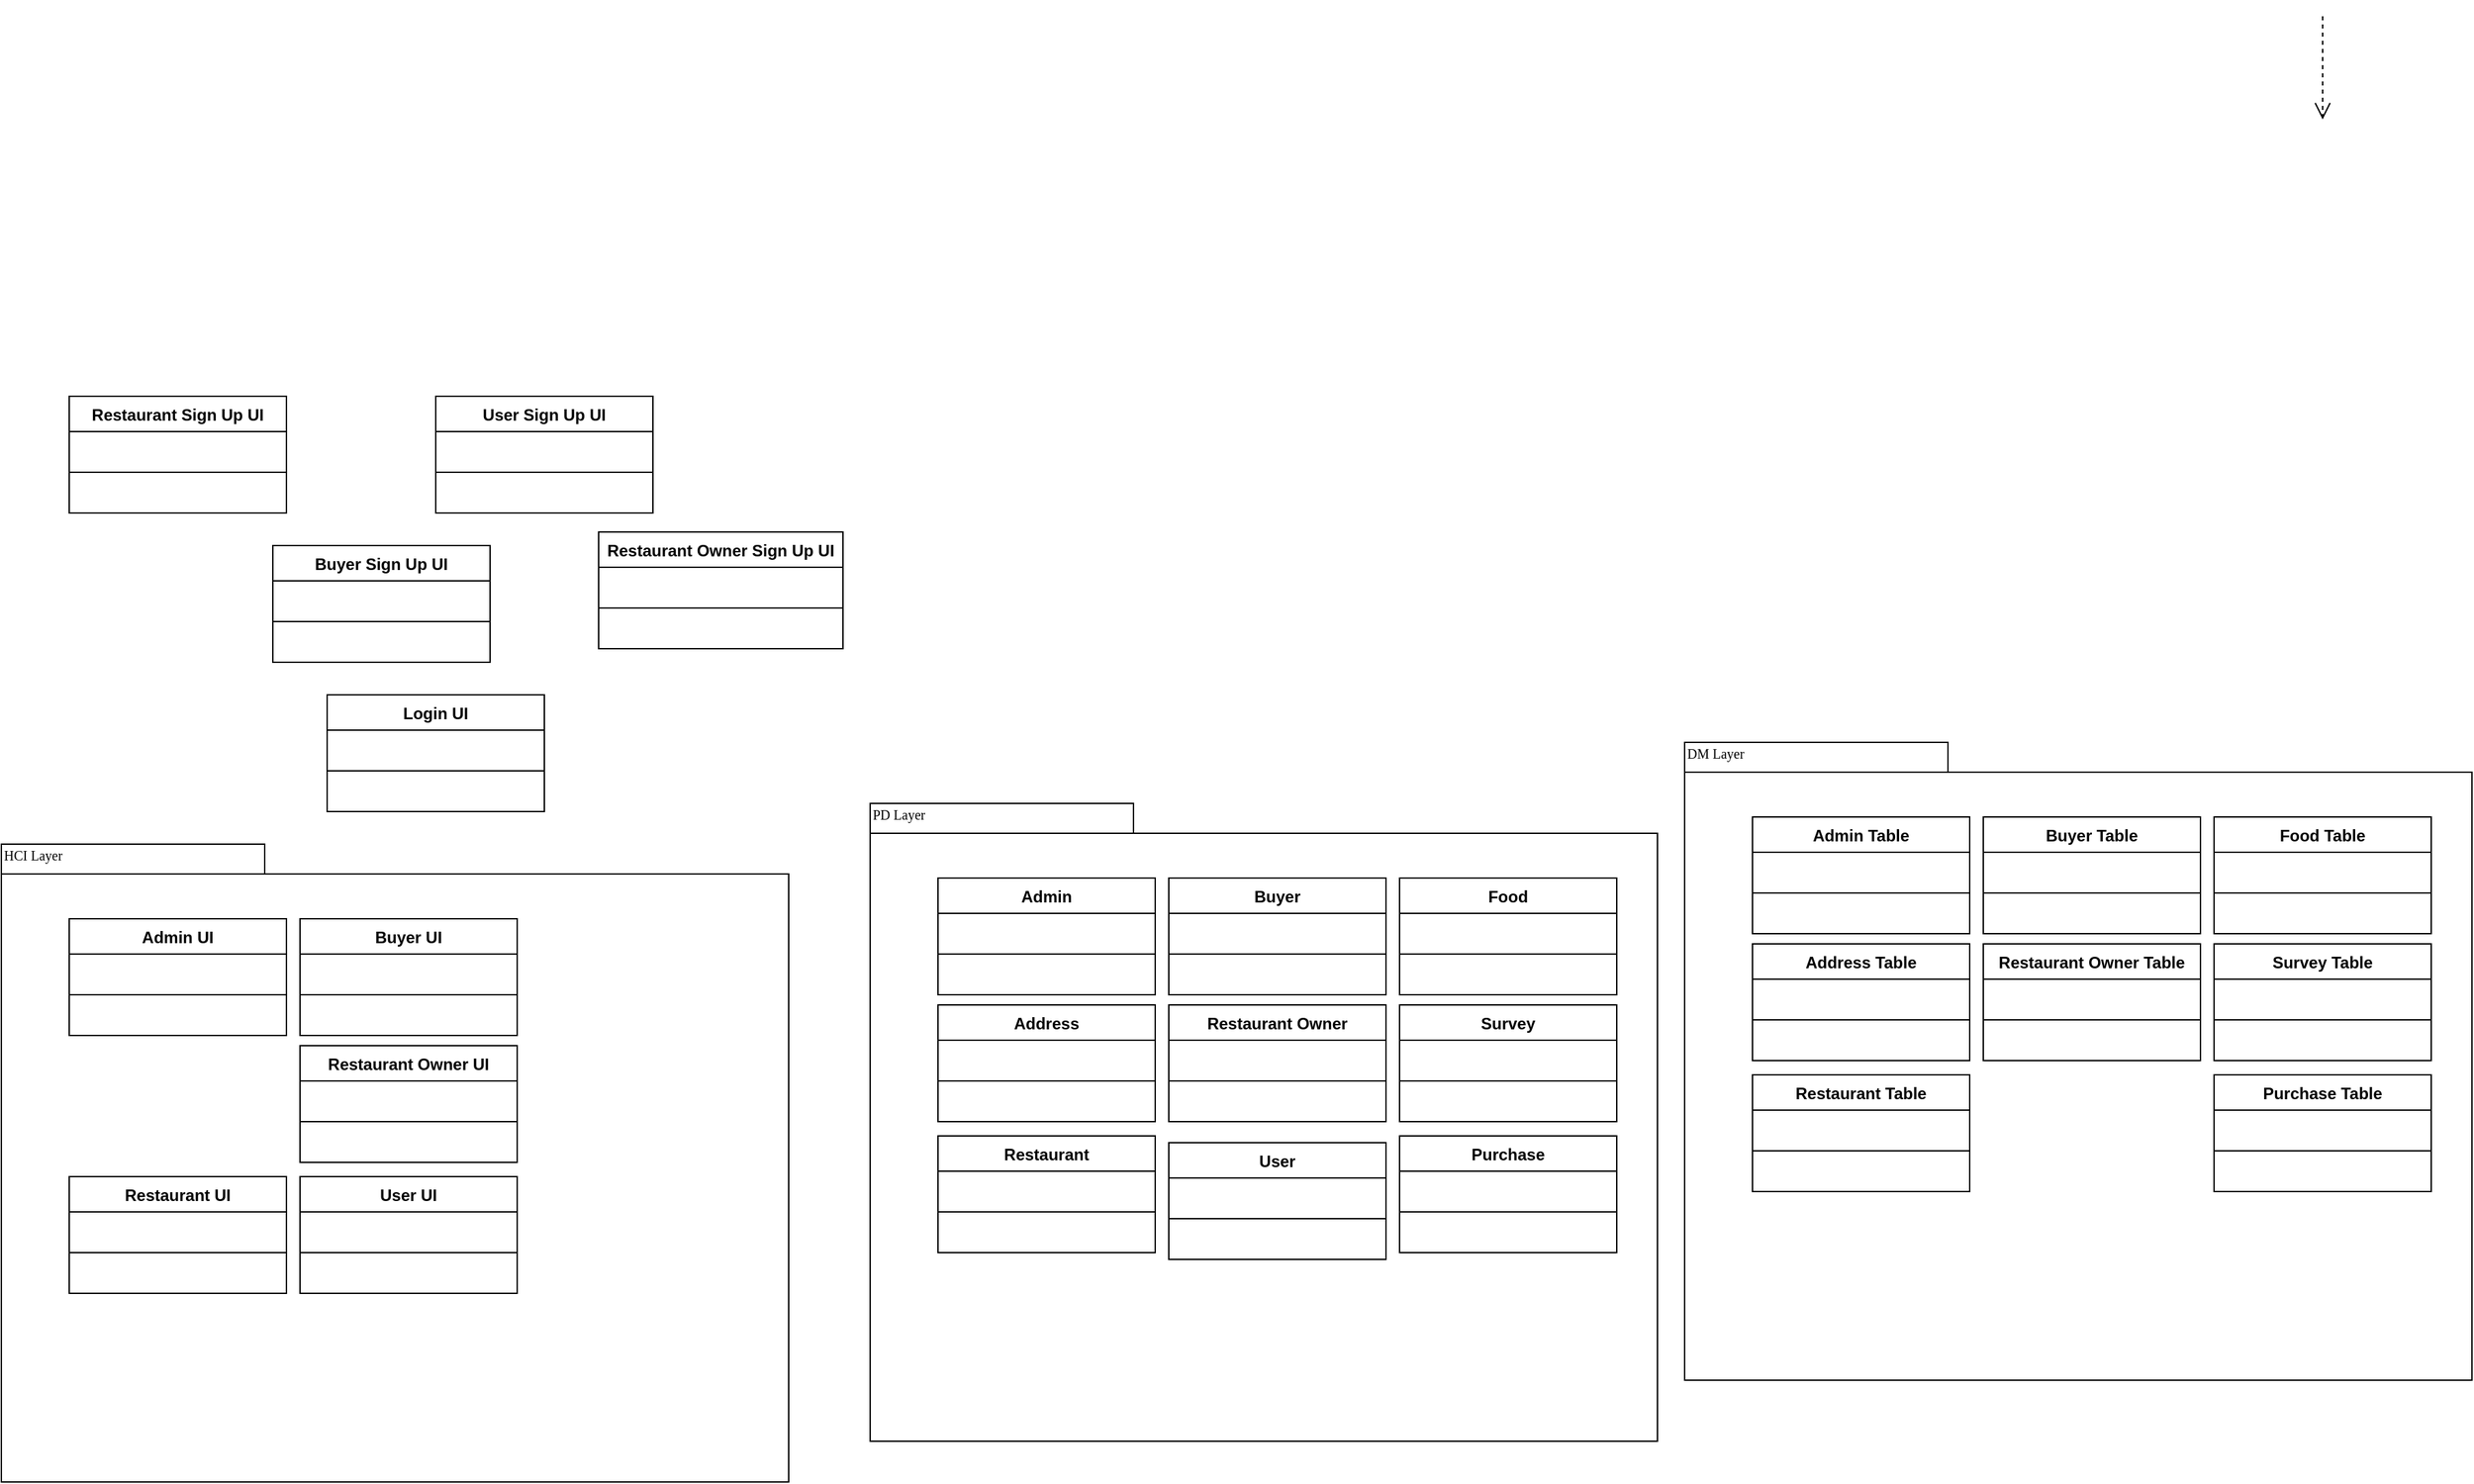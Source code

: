 <mxfile version="14.2.9" type="github">
  <diagram name="Page-1" id="b5b7bab2-c9e2-2cf4-8b2a-24fd1a2a6d21">
    <mxGraphModel dx="1695" dy="479" grid="1" gridSize="10" guides="1" tooltips="1" connect="1" arrows="1" fold="1" page="1" pageScale="1" pageWidth="827" pageHeight="1169" background="#ffffff" math="0" shadow="0">
      <root>
        <mxCell id="0" />
        <mxCell id="1" parent="0" />
        <mxCell id="6e0c8c40b5770093-58" style="rounded=0;html=1;dashed=1;labelBackgroundColor=none;startFill=0;endArrow=open;endFill=0;endSize=10;fontFamily=Verdana;fontSize=10;entryX=0.592;entryY=0.2;entryPerimeter=0;edgeStyle=elbowEdgeStyle;" parent="1" edge="1">
          <mxGeometry relative="1" as="geometry">
            <mxPoint x="940" y="50" as="sourcePoint" />
            <mxPoint x="940.26" y="126" as="targetPoint" />
          </mxGeometry>
        </mxCell>
        <mxCell id="oRrT0nGr3u4EqihQhA1T-4" value="" style="shape=folder;fontStyle=1;spacingTop=10;tabWidth=194;tabHeight=22;tabPosition=left;html=1;rounded=0;shadow=0;comic=0;labelBackgroundColor=none;strokeWidth=1;fillColor=none;fontFamily=Verdana;fontSize=10;align=center;" vertex="1" parent="1">
          <mxGeometry x="470" y="585" width="580" height="470" as="geometry" />
        </mxCell>
        <mxCell id="oRrT0nGr3u4EqihQhA1T-5" value="&lt;div&gt;DM Layer&lt;/div&gt;" style="text;html=1;align=left;verticalAlign=top;spacingTop=-4;fontSize=10;fontFamily=Verdana" vertex="1" parent="1">
          <mxGeometry x="470" y="585" width="130" height="20" as="geometry" />
        </mxCell>
        <mxCell id="oRrT0nGr3u4EqihQhA1T-7" value="Admin Table" style="swimlane;fontStyle=1;align=center;verticalAlign=top;childLayout=stackLayout;horizontal=1;startSize=26;horizontalStack=0;resizeParent=1;resizeParentMax=0;resizeLast=0;collapsible=1;marginBottom=0;" vertex="1" parent="1">
          <mxGeometry x="520" y="640" width="160" height="86" as="geometry" />
        </mxCell>
        <mxCell id="oRrT0nGr3u4EqihQhA1T-8" value=" " style="text;strokeColor=none;fillColor=none;align=left;verticalAlign=top;spacingLeft=4;spacingRight=4;overflow=hidden;rotatable=0;points=[[0,0.5],[1,0.5]];portConstraint=eastwest;" vertex="1" parent="oRrT0nGr3u4EqihQhA1T-7">
          <mxGeometry y="26" width="160" height="26" as="geometry" />
        </mxCell>
        <mxCell id="oRrT0nGr3u4EqihQhA1T-9" value="" style="line;strokeWidth=1;fillColor=none;align=left;verticalAlign=middle;spacingTop=-1;spacingLeft=3;spacingRight=3;rotatable=0;labelPosition=right;points=[];portConstraint=eastwest;" vertex="1" parent="oRrT0nGr3u4EqihQhA1T-7">
          <mxGeometry y="52" width="160" height="8" as="geometry" />
        </mxCell>
        <mxCell id="oRrT0nGr3u4EqihQhA1T-10" value=" " style="text;strokeColor=none;fillColor=none;align=left;verticalAlign=top;spacingLeft=4;spacingRight=4;overflow=hidden;rotatable=0;points=[[0,0.5],[1,0.5]];portConstraint=eastwest;" vertex="1" parent="oRrT0nGr3u4EqihQhA1T-7">
          <mxGeometry y="60" width="160" height="26" as="geometry" />
        </mxCell>
        <mxCell id="oRrT0nGr3u4EqihQhA1T-11" value="Address Table" style="swimlane;fontStyle=1;align=center;verticalAlign=top;childLayout=stackLayout;horizontal=1;startSize=26;horizontalStack=0;resizeParent=1;resizeParentMax=0;resizeLast=0;collapsible=1;marginBottom=0;" vertex="1" parent="1">
          <mxGeometry x="520" y="733.5" width="160" height="86" as="geometry" />
        </mxCell>
        <mxCell id="oRrT0nGr3u4EqihQhA1T-12" value=" " style="text;strokeColor=none;fillColor=none;align=left;verticalAlign=top;spacingLeft=4;spacingRight=4;overflow=hidden;rotatable=0;points=[[0,0.5],[1,0.5]];portConstraint=eastwest;" vertex="1" parent="oRrT0nGr3u4EqihQhA1T-11">
          <mxGeometry y="26" width="160" height="26" as="geometry" />
        </mxCell>
        <mxCell id="oRrT0nGr3u4EqihQhA1T-13" value="" style="line;strokeWidth=1;fillColor=none;align=left;verticalAlign=middle;spacingTop=-1;spacingLeft=3;spacingRight=3;rotatable=0;labelPosition=right;points=[];portConstraint=eastwest;" vertex="1" parent="oRrT0nGr3u4EqihQhA1T-11">
          <mxGeometry y="52" width="160" height="8" as="geometry" />
        </mxCell>
        <mxCell id="oRrT0nGr3u4EqihQhA1T-14" value=" " style="text;strokeColor=none;fillColor=none;align=left;verticalAlign=top;spacingLeft=4;spacingRight=4;overflow=hidden;rotatable=0;points=[[0,0.5],[1,0.5]];portConstraint=eastwest;" vertex="1" parent="oRrT0nGr3u4EqihQhA1T-11">
          <mxGeometry y="60" width="160" height="26" as="geometry" />
        </mxCell>
        <mxCell id="oRrT0nGr3u4EqihQhA1T-15" value="Buyer Table&#xa;" style="swimlane;fontStyle=1;align=center;verticalAlign=top;childLayout=stackLayout;horizontal=1;startSize=26;horizontalStack=0;resizeParent=1;resizeParentMax=0;resizeLast=0;collapsible=1;marginBottom=0;" vertex="1" parent="1">
          <mxGeometry x="690" y="640" width="160" height="86" as="geometry" />
        </mxCell>
        <mxCell id="oRrT0nGr3u4EqihQhA1T-16" value=" " style="text;strokeColor=none;fillColor=none;align=left;verticalAlign=top;spacingLeft=4;spacingRight=4;overflow=hidden;rotatable=0;points=[[0,0.5],[1,0.5]];portConstraint=eastwest;" vertex="1" parent="oRrT0nGr3u4EqihQhA1T-15">
          <mxGeometry y="26" width="160" height="26" as="geometry" />
        </mxCell>
        <mxCell id="oRrT0nGr3u4EqihQhA1T-17" value="" style="line;strokeWidth=1;fillColor=none;align=left;verticalAlign=middle;spacingTop=-1;spacingLeft=3;spacingRight=3;rotatable=0;labelPosition=right;points=[];portConstraint=eastwest;" vertex="1" parent="oRrT0nGr3u4EqihQhA1T-15">
          <mxGeometry y="52" width="160" height="8" as="geometry" />
        </mxCell>
        <mxCell id="oRrT0nGr3u4EqihQhA1T-18" value=" " style="text;strokeColor=none;fillColor=none;align=left;verticalAlign=top;spacingLeft=4;spacingRight=4;overflow=hidden;rotatable=0;points=[[0,0.5],[1,0.5]];portConstraint=eastwest;" vertex="1" parent="oRrT0nGr3u4EqihQhA1T-15">
          <mxGeometry y="60" width="160" height="26" as="geometry" />
        </mxCell>
        <mxCell id="oRrT0nGr3u4EqihQhA1T-19" value="Restaurant Table&#xa;" style="swimlane;fontStyle=1;align=center;verticalAlign=top;childLayout=stackLayout;horizontal=1;startSize=26;horizontalStack=0;resizeParent=1;resizeParentMax=0;resizeLast=0;collapsible=1;marginBottom=0;" vertex="1" parent="1">
          <mxGeometry x="520" y="830" width="160" height="86" as="geometry" />
        </mxCell>
        <mxCell id="oRrT0nGr3u4EqihQhA1T-20" value=" " style="text;strokeColor=none;fillColor=none;align=left;verticalAlign=top;spacingLeft=4;spacingRight=4;overflow=hidden;rotatable=0;points=[[0,0.5],[1,0.5]];portConstraint=eastwest;" vertex="1" parent="oRrT0nGr3u4EqihQhA1T-19">
          <mxGeometry y="26" width="160" height="26" as="geometry" />
        </mxCell>
        <mxCell id="oRrT0nGr3u4EqihQhA1T-21" value="" style="line;strokeWidth=1;fillColor=none;align=left;verticalAlign=middle;spacingTop=-1;spacingLeft=3;spacingRight=3;rotatable=0;labelPosition=right;points=[];portConstraint=eastwest;" vertex="1" parent="oRrT0nGr3u4EqihQhA1T-19">
          <mxGeometry y="52" width="160" height="8" as="geometry" />
        </mxCell>
        <mxCell id="oRrT0nGr3u4EqihQhA1T-22" value=" " style="text;strokeColor=none;fillColor=none;align=left;verticalAlign=top;spacingLeft=4;spacingRight=4;overflow=hidden;rotatable=0;points=[[0,0.5],[1,0.5]];portConstraint=eastwest;" vertex="1" parent="oRrT0nGr3u4EqihQhA1T-19">
          <mxGeometry y="60" width="160" height="26" as="geometry" />
        </mxCell>
        <mxCell id="oRrT0nGr3u4EqihQhA1T-23" value="Restaurant Owner Table&#xa;" style="swimlane;fontStyle=1;align=center;verticalAlign=top;childLayout=stackLayout;horizontal=1;startSize=26;horizontalStack=0;resizeParent=1;resizeParentMax=0;resizeLast=0;collapsible=1;marginBottom=0;" vertex="1" parent="1">
          <mxGeometry x="690" y="733.5" width="160" height="86" as="geometry" />
        </mxCell>
        <mxCell id="oRrT0nGr3u4EqihQhA1T-24" value=" " style="text;strokeColor=none;fillColor=none;align=left;verticalAlign=top;spacingLeft=4;spacingRight=4;overflow=hidden;rotatable=0;points=[[0,0.5],[1,0.5]];portConstraint=eastwest;" vertex="1" parent="oRrT0nGr3u4EqihQhA1T-23">
          <mxGeometry y="26" width="160" height="26" as="geometry" />
        </mxCell>
        <mxCell id="oRrT0nGr3u4EqihQhA1T-25" value="" style="line;strokeWidth=1;fillColor=none;align=left;verticalAlign=middle;spacingTop=-1;spacingLeft=3;spacingRight=3;rotatable=0;labelPosition=right;points=[];portConstraint=eastwest;" vertex="1" parent="oRrT0nGr3u4EqihQhA1T-23">
          <mxGeometry y="52" width="160" height="8" as="geometry" />
        </mxCell>
        <mxCell id="oRrT0nGr3u4EqihQhA1T-26" value=" " style="text;strokeColor=none;fillColor=none;align=left;verticalAlign=top;spacingLeft=4;spacingRight=4;overflow=hidden;rotatable=0;points=[[0,0.5],[1,0.5]];portConstraint=eastwest;" vertex="1" parent="oRrT0nGr3u4EqihQhA1T-23">
          <mxGeometry y="60" width="160" height="26" as="geometry" />
        </mxCell>
        <mxCell id="oRrT0nGr3u4EqihQhA1T-27" value="Purchase Table&#xa;" style="swimlane;fontStyle=1;align=center;verticalAlign=top;childLayout=stackLayout;horizontal=1;startSize=26;horizontalStack=0;resizeParent=1;resizeParentMax=0;resizeLast=0;collapsible=1;marginBottom=0;" vertex="1" parent="1">
          <mxGeometry x="860" y="830" width="160" height="86" as="geometry" />
        </mxCell>
        <mxCell id="oRrT0nGr3u4EqihQhA1T-28" value=" " style="text;strokeColor=none;fillColor=none;align=left;verticalAlign=top;spacingLeft=4;spacingRight=4;overflow=hidden;rotatable=0;points=[[0,0.5],[1,0.5]];portConstraint=eastwest;" vertex="1" parent="oRrT0nGr3u4EqihQhA1T-27">
          <mxGeometry y="26" width="160" height="26" as="geometry" />
        </mxCell>
        <mxCell id="oRrT0nGr3u4EqihQhA1T-29" value="" style="line;strokeWidth=1;fillColor=none;align=left;verticalAlign=middle;spacingTop=-1;spacingLeft=3;spacingRight=3;rotatable=0;labelPosition=right;points=[];portConstraint=eastwest;" vertex="1" parent="oRrT0nGr3u4EqihQhA1T-27">
          <mxGeometry y="52" width="160" height="8" as="geometry" />
        </mxCell>
        <mxCell id="oRrT0nGr3u4EqihQhA1T-30" value=" " style="text;strokeColor=none;fillColor=none;align=left;verticalAlign=top;spacingLeft=4;spacingRight=4;overflow=hidden;rotatable=0;points=[[0,0.5],[1,0.5]];portConstraint=eastwest;" vertex="1" parent="oRrT0nGr3u4EqihQhA1T-27">
          <mxGeometry y="60" width="160" height="26" as="geometry" />
        </mxCell>
        <mxCell id="oRrT0nGr3u4EqihQhA1T-31" value="Food Table&#xa;" style="swimlane;fontStyle=1;align=center;verticalAlign=top;childLayout=stackLayout;horizontal=1;startSize=26;horizontalStack=0;resizeParent=1;resizeParentMax=0;resizeLast=0;collapsible=1;marginBottom=0;" vertex="1" parent="1">
          <mxGeometry x="860" y="640" width="160" height="86" as="geometry" />
        </mxCell>
        <mxCell id="oRrT0nGr3u4EqihQhA1T-32" value=" " style="text;strokeColor=none;fillColor=none;align=left;verticalAlign=top;spacingLeft=4;spacingRight=4;overflow=hidden;rotatable=0;points=[[0,0.5],[1,0.5]];portConstraint=eastwest;" vertex="1" parent="oRrT0nGr3u4EqihQhA1T-31">
          <mxGeometry y="26" width="160" height="26" as="geometry" />
        </mxCell>
        <mxCell id="oRrT0nGr3u4EqihQhA1T-33" value="" style="line;strokeWidth=1;fillColor=none;align=left;verticalAlign=middle;spacingTop=-1;spacingLeft=3;spacingRight=3;rotatable=0;labelPosition=right;points=[];portConstraint=eastwest;" vertex="1" parent="oRrT0nGr3u4EqihQhA1T-31">
          <mxGeometry y="52" width="160" height="8" as="geometry" />
        </mxCell>
        <mxCell id="oRrT0nGr3u4EqihQhA1T-34" value=" " style="text;strokeColor=none;fillColor=none;align=left;verticalAlign=top;spacingLeft=4;spacingRight=4;overflow=hidden;rotatable=0;points=[[0,0.5],[1,0.5]];portConstraint=eastwest;" vertex="1" parent="oRrT0nGr3u4EqihQhA1T-31">
          <mxGeometry y="60" width="160" height="26" as="geometry" />
        </mxCell>
        <mxCell id="oRrT0nGr3u4EqihQhA1T-35" value="Survey Table&#xa;" style="swimlane;fontStyle=1;align=center;verticalAlign=top;childLayout=stackLayout;horizontal=1;startSize=26;horizontalStack=0;resizeParent=1;resizeParentMax=0;resizeLast=0;collapsible=1;marginBottom=0;" vertex="1" parent="1">
          <mxGeometry x="860" y="733.5" width="160" height="86" as="geometry" />
        </mxCell>
        <mxCell id="oRrT0nGr3u4EqihQhA1T-36" value=" " style="text;strokeColor=none;fillColor=none;align=left;verticalAlign=top;spacingLeft=4;spacingRight=4;overflow=hidden;rotatable=0;points=[[0,0.5],[1,0.5]];portConstraint=eastwest;" vertex="1" parent="oRrT0nGr3u4EqihQhA1T-35">
          <mxGeometry y="26" width="160" height="26" as="geometry" />
        </mxCell>
        <mxCell id="oRrT0nGr3u4EqihQhA1T-37" value="" style="line;strokeWidth=1;fillColor=none;align=left;verticalAlign=middle;spacingTop=-1;spacingLeft=3;spacingRight=3;rotatable=0;labelPosition=right;points=[];portConstraint=eastwest;" vertex="1" parent="oRrT0nGr3u4EqihQhA1T-35">
          <mxGeometry y="52" width="160" height="8" as="geometry" />
        </mxCell>
        <mxCell id="oRrT0nGr3u4EqihQhA1T-38" value=" " style="text;strokeColor=none;fillColor=none;align=left;verticalAlign=top;spacingLeft=4;spacingRight=4;overflow=hidden;rotatable=0;points=[[0,0.5],[1,0.5]];portConstraint=eastwest;" vertex="1" parent="oRrT0nGr3u4EqihQhA1T-35">
          <mxGeometry y="60" width="160" height="26" as="geometry" />
        </mxCell>
        <mxCell id="oRrT0nGr3u4EqihQhA1T-41" value="" style="shape=folder;fontStyle=1;spacingTop=10;tabWidth=194;tabHeight=22;tabPosition=left;html=1;rounded=0;shadow=0;comic=0;labelBackgroundColor=none;strokeWidth=1;fillColor=none;fontFamily=Verdana;fontSize=10;align=center;" vertex="1" parent="1">
          <mxGeometry x="-130" y="630" width="580" height="470" as="geometry" />
        </mxCell>
        <mxCell id="oRrT0nGr3u4EqihQhA1T-42" value="PD Layer" style="text;html=1;align=left;verticalAlign=top;spacingTop=-4;fontSize=10;fontFamily=Verdana" vertex="1" parent="1">
          <mxGeometry x="-130" y="630" width="130" height="20" as="geometry" />
        </mxCell>
        <mxCell id="oRrT0nGr3u4EqihQhA1T-43" value="Admin" style="swimlane;fontStyle=1;align=center;verticalAlign=top;childLayout=stackLayout;horizontal=1;startSize=26;horizontalStack=0;resizeParent=1;resizeParentMax=0;resizeLast=0;collapsible=1;marginBottom=0;" vertex="1" parent="1">
          <mxGeometry x="-80" y="685" width="160" height="86" as="geometry" />
        </mxCell>
        <mxCell id="oRrT0nGr3u4EqihQhA1T-44" value=" " style="text;strokeColor=none;fillColor=none;align=left;verticalAlign=top;spacingLeft=4;spacingRight=4;overflow=hidden;rotatable=0;points=[[0,0.5],[1,0.5]];portConstraint=eastwest;" vertex="1" parent="oRrT0nGr3u4EqihQhA1T-43">
          <mxGeometry y="26" width="160" height="26" as="geometry" />
        </mxCell>
        <mxCell id="oRrT0nGr3u4EqihQhA1T-45" value="" style="line;strokeWidth=1;fillColor=none;align=left;verticalAlign=middle;spacingTop=-1;spacingLeft=3;spacingRight=3;rotatable=0;labelPosition=right;points=[];portConstraint=eastwest;" vertex="1" parent="oRrT0nGr3u4EqihQhA1T-43">
          <mxGeometry y="52" width="160" height="8" as="geometry" />
        </mxCell>
        <mxCell id="oRrT0nGr3u4EqihQhA1T-46" value=" " style="text;strokeColor=none;fillColor=none;align=left;verticalAlign=top;spacingLeft=4;spacingRight=4;overflow=hidden;rotatable=0;points=[[0,0.5],[1,0.5]];portConstraint=eastwest;" vertex="1" parent="oRrT0nGr3u4EqihQhA1T-43">
          <mxGeometry y="60" width="160" height="26" as="geometry" />
        </mxCell>
        <mxCell id="oRrT0nGr3u4EqihQhA1T-47" value="Address" style="swimlane;fontStyle=1;align=center;verticalAlign=top;childLayout=stackLayout;horizontal=1;startSize=26;horizontalStack=0;resizeParent=1;resizeParentMax=0;resizeLast=0;collapsible=1;marginBottom=0;" vertex="1" parent="1">
          <mxGeometry x="-80" y="778.5" width="160" height="86" as="geometry" />
        </mxCell>
        <mxCell id="oRrT0nGr3u4EqihQhA1T-48" value=" " style="text;strokeColor=none;fillColor=none;align=left;verticalAlign=top;spacingLeft=4;spacingRight=4;overflow=hidden;rotatable=0;points=[[0,0.5],[1,0.5]];portConstraint=eastwest;" vertex="1" parent="oRrT0nGr3u4EqihQhA1T-47">
          <mxGeometry y="26" width="160" height="26" as="geometry" />
        </mxCell>
        <mxCell id="oRrT0nGr3u4EqihQhA1T-49" value="" style="line;strokeWidth=1;fillColor=none;align=left;verticalAlign=middle;spacingTop=-1;spacingLeft=3;spacingRight=3;rotatable=0;labelPosition=right;points=[];portConstraint=eastwest;" vertex="1" parent="oRrT0nGr3u4EqihQhA1T-47">
          <mxGeometry y="52" width="160" height="8" as="geometry" />
        </mxCell>
        <mxCell id="oRrT0nGr3u4EqihQhA1T-50" value=" " style="text;strokeColor=none;fillColor=none;align=left;verticalAlign=top;spacingLeft=4;spacingRight=4;overflow=hidden;rotatable=0;points=[[0,0.5],[1,0.5]];portConstraint=eastwest;" vertex="1" parent="oRrT0nGr3u4EqihQhA1T-47">
          <mxGeometry y="60" width="160" height="26" as="geometry" />
        </mxCell>
        <mxCell id="oRrT0nGr3u4EqihQhA1T-51" value="Buyer" style="swimlane;fontStyle=1;align=center;verticalAlign=top;childLayout=stackLayout;horizontal=1;startSize=26;horizontalStack=0;resizeParent=1;resizeParentMax=0;resizeLast=0;collapsible=1;marginBottom=0;" vertex="1" parent="1">
          <mxGeometry x="90" y="685" width="160" height="86" as="geometry" />
        </mxCell>
        <mxCell id="oRrT0nGr3u4EqihQhA1T-52" value=" " style="text;strokeColor=none;fillColor=none;align=left;verticalAlign=top;spacingLeft=4;spacingRight=4;overflow=hidden;rotatable=0;points=[[0,0.5],[1,0.5]];portConstraint=eastwest;" vertex="1" parent="oRrT0nGr3u4EqihQhA1T-51">
          <mxGeometry y="26" width="160" height="26" as="geometry" />
        </mxCell>
        <mxCell id="oRrT0nGr3u4EqihQhA1T-53" value="" style="line;strokeWidth=1;fillColor=none;align=left;verticalAlign=middle;spacingTop=-1;spacingLeft=3;spacingRight=3;rotatable=0;labelPosition=right;points=[];portConstraint=eastwest;" vertex="1" parent="oRrT0nGr3u4EqihQhA1T-51">
          <mxGeometry y="52" width="160" height="8" as="geometry" />
        </mxCell>
        <mxCell id="oRrT0nGr3u4EqihQhA1T-54" value=" " style="text;strokeColor=none;fillColor=none;align=left;verticalAlign=top;spacingLeft=4;spacingRight=4;overflow=hidden;rotatable=0;points=[[0,0.5],[1,0.5]];portConstraint=eastwest;" vertex="1" parent="oRrT0nGr3u4EqihQhA1T-51">
          <mxGeometry y="60" width="160" height="26" as="geometry" />
        </mxCell>
        <mxCell id="oRrT0nGr3u4EqihQhA1T-55" value="Restaurant" style="swimlane;fontStyle=1;align=center;verticalAlign=top;childLayout=stackLayout;horizontal=1;startSize=26;horizontalStack=0;resizeParent=1;resizeParentMax=0;resizeLast=0;collapsible=1;marginBottom=0;" vertex="1" parent="1">
          <mxGeometry x="-80" y="875" width="160" height="86" as="geometry" />
        </mxCell>
        <mxCell id="oRrT0nGr3u4EqihQhA1T-56" value=" " style="text;strokeColor=none;fillColor=none;align=left;verticalAlign=top;spacingLeft=4;spacingRight=4;overflow=hidden;rotatable=0;points=[[0,0.5],[1,0.5]];portConstraint=eastwest;" vertex="1" parent="oRrT0nGr3u4EqihQhA1T-55">
          <mxGeometry y="26" width="160" height="26" as="geometry" />
        </mxCell>
        <mxCell id="oRrT0nGr3u4EqihQhA1T-57" value="" style="line;strokeWidth=1;fillColor=none;align=left;verticalAlign=middle;spacingTop=-1;spacingLeft=3;spacingRight=3;rotatable=0;labelPosition=right;points=[];portConstraint=eastwest;" vertex="1" parent="oRrT0nGr3u4EqihQhA1T-55">
          <mxGeometry y="52" width="160" height="8" as="geometry" />
        </mxCell>
        <mxCell id="oRrT0nGr3u4EqihQhA1T-58" value=" " style="text;strokeColor=none;fillColor=none;align=left;verticalAlign=top;spacingLeft=4;spacingRight=4;overflow=hidden;rotatable=0;points=[[0,0.5],[1,0.5]];portConstraint=eastwest;" vertex="1" parent="oRrT0nGr3u4EqihQhA1T-55">
          <mxGeometry y="60" width="160" height="26" as="geometry" />
        </mxCell>
        <mxCell id="oRrT0nGr3u4EqihQhA1T-59" value="Restaurant Owner" style="swimlane;fontStyle=1;align=center;verticalAlign=top;childLayout=stackLayout;horizontal=1;startSize=26;horizontalStack=0;resizeParent=1;resizeParentMax=0;resizeLast=0;collapsible=1;marginBottom=0;" vertex="1" parent="1">
          <mxGeometry x="90" y="778.5" width="160" height="86" as="geometry" />
        </mxCell>
        <mxCell id="oRrT0nGr3u4EqihQhA1T-60" value=" " style="text;strokeColor=none;fillColor=none;align=left;verticalAlign=top;spacingLeft=4;spacingRight=4;overflow=hidden;rotatable=0;points=[[0,0.5],[1,0.5]];portConstraint=eastwest;" vertex="1" parent="oRrT0nGr3u4EqihQhA1T-59">
          <mxGeometry y="26" width="160" height="26" as="geometry" />
        </mxCell>
        <mxCell id="oRrT0nGr3u4EqihQhA1T-61" value="" style="line;strokeWidth=1;fillColor=none;align=left;verticalAlign=middle;spacingTop=-1;spacingLeft=3;spacingRight=3;rotatable=0;labelPosition=right;points=[];portConstraint=eastwest;" vertex="1" parent="oRrT0nGr3u4EqihQhA1T-59">
          <mxGeometry y="52" width="160" height="8" as="geometry" />
        </mxCell>
        <mxCell id="oRrT0nGr3u4EqihQhA1T-62" value=" " style="text;strokeColor=none;fillColor=none;align=left;verticalAlign=top;spacingLeft=4;spacingRight=4;overflow=hidden;rotatable=0;points=[[0,0.5],[1,0.5]];portConstraint=eastwest;" vertex="1" parent="oRrT0nGr3u4EqihQhA1T-59">
          <mxGeometry y="60" width="160" height="26" as="geometry" />
        </mxCell>
        <mxCell id="oRrT0nGr3u4EqihQhA1T-63" value="Purchase" style="swimlane;fontStyle=1;align=center;verticalAlign=top;childLayout=stackLayout;horizontal=1;startSize=26;horizontalStack=0;resizeParent=1;resizeParentMax=0;resizeLast=0;collapsible=1;marginBottom=0;" vertex="1" parent="1">
          <mxGeometry x="260" y="875" width="160" height="86" as="geometry" />
        </mxCell>
        <mxCell id="oRrT0nGr3u4EqihQhA1T-64" value=" " style="text;strokeColor=none;fillColor=none;align=left;verticalAlign=top;spacingLeft=4;spacingRight=4;overflow=hidden;rotatable=0;points=[[0,0.5],[1,0.5]];portConstraint=eastwest;" vertex="1" parent="oRrT0nGr3u4EqihQhA1T-63">
          <mxGeometry y="26" width="160" height="26" as="geometry" />
        </mxCell>
        <mxCell id="oRrT0nGr3u4EqihQhA1T-65" value="" style="line;strokeWidth=1;fillColor=none;align=left;verticalAlign=middle;spacingTop=-1;spacingLeft=3;spacingRight=3;rotatable=0;labelPosition=right;points=[];portConstraint=eastwest;" vertex="1" parent="oRrT0nGr3u4EqihQhA1T-63">
          <mxGeometry y="52" width="160" height="8" as="geometry" />
        </mxCell>
        <mxCell id="oRrT0nGr3u4EqihQhA1T-66" value=" " style="text;strokeColor=none;fillColor=none;align=left;verticalAlign=top;spacingLeft=4;spacingRight=4;overflow=hidden;rotatable=0;points=[[0,0.5],[1,0.5]];portConstraint=eastwest;" vertex="1" parent="oRrT0nGr3u4EqihQhA1T-63">
          <mxGeometry y="60" width="160" height="26" as="geometry" />
        </mxCell>
        <mxCell id="oRrT0nGr3u4EqihQhA1T-67" value="Food" style="swimlane;fontStyle=1;align=center;verticalAlign=top;childLayout=stackLayout;horizontal=1;startSize=26;horizontalStack=0;resizeParent=1;resizeParentMax=0;resizeLast=0;collapsible=1;marginBottom=0;" vertex="1" parent="1">
          <mxGeometry x="260" y="685" width="160" height="86" as="geometry" />
        </mxCell>
        <mxCell id="oRrT0nGr3u4EqihQhA1T-68" value=" " style="text;strokeColor=none;fillColor=none;align=left;verticalAlign=top;spacingLeft=4;spacingRight=4;overflow=hidden;rotatable=0;points=[[0,0.5],[1,0.5]];portConstraint=eastwest;" vertex="1" parent="oRrT0nGr3u4EqihQhA1T-67">
          <mxGeometry y="26" width="160" height="26" as="geometry" />
        </mxCell>
        <mxCell id="oRrT0nGr3u4EqihQhA1T-69" value="" style="line;strokeWidth=1;fillColor=none;align=left;verticalAlign=middle;spacingTop=-1;spacingLeft=3;spacingRight=3;rotatable=0;labelPosition=right;points=[];portConstraint=eastwest;" vertex="1" parent="oRrT0nGr3u4EqihQhA1T-67">
          <mxGeometry y="52" width="160" height="8" as="geometry" />
        </mxCell>
        <mxCell id="oRrT0nGr3u4EqihQhA1T-70" value=" " style="text;strokeColor=none;fillColor=none;align=left;verticalAlign=top;spacingLeft=4;spacingRight=4;overflow=hidden;rotatable=0;points=[[0,0.5],[1,0.5]];portConstraint=eastwest;" vertex="1" parent="oRrT0nGr3u4EqihQhA1T-67">
          <mxGeometry y="60" width="160" height="26" as="geometry" />
        </mxCell>
        <mxCell id="oRrT0nGr3u4EqihQhA1T-71" value="Survey" style="swimlane;fontStyle=1;align=center;verticalAlign=top;childLayout=stackLayout;horizontal=1;startSize=26;horizontalStack=0;resizeParent=1;resizeParentMax=0;resizeLast=0;collapsible=1;marginBottom=0;" vertex="1" parent="1">
          <mxGeometry x="260" y="778.5" width="160" height="86" as="geometry" />
        </mxCell>
        <mxCell id="oRrT0nGr3u4EqihQhA1T-72" value=" " style="text;strokeColor=none;fillColor=none;align=left;verticalAlign=top;spacingLeft=4;spacingRight=4;overflow=hidden;rotatable=0;points=[[0,0.5],[1,0.5]];portConstraint=eastwest;" vertex="1" parent="oRrT0nGr3u4EqihQhA1T-71">
          <mxGeometry y="26" width="160" height="26" as="geometry" />
        </mxCell>
        <mxCell id="oRrT0nGr3u4EqihQhA1T-73" value="" style="line;strokeWidth=1;fillColor=none;align=left;verticalAlign=middle;spacingTop=-1;spacingLeft=3;spacingRight=3;rotatable=0;labelPosition=right;points=[];portConstraint=eastwest;" vertex="1" parent="oRrT0nGr3u4EqihQhA1T-71">
          <mxGeometry y="52" width="160" height="8" as="geometry" />
        </mxCell>
        <mxCell id="oRrT0nGr3u4EqihQhA1T-74" value=" " style="text;strokeColor=none;fillColor=none;align=left;verticalAlign=top;spacingLeft=4;spacingRight=4;overflow=hidden;rotatable=0;points=[[0,0.5],[1,0.5]];portConstraint=eastwest;" vertex="1" parent="oRrT0nGr3u4EqihQhA1T-71">
          <mxGeometry y="60" width="160" height="26" as="geometry" />
        </mxCell>
        <mxCell id="oRrT0nGr3u4EqihQhA1T-75" value="" style="shape=folder;fontStyle=1;spacingTop=10;tabWidth=194;tabHeight=22;tabPosition=left;html=1;rounded=0;shadow=0;comic=0;labelBackgroundColor=none;strokeWidth=1;fillColor=none;fontFamily=Verdana;fontSize=10;align=center;" vertex="1" parent="1">
          <mxGeometry x="-770" y="660" width="580" height="470" as="geometry" />
        </mxCell>
        <mxCell id="oRrT0nGr3u4EqihQhA1T-76" value="HCI Layer" style="text;html=1;align=left;verticalAlign=top;spacingTop=-4;fontSize=10;fontFamily=Verdana" vertex="1" parent="1">
          <mxGeometry x="-770" y="660" width="130" height="20" as="geometry" />
        </mxCell>
        <mxCell id="oRrT0nGr3u4EqihQhA1T-77" value="Admin UI" style="swimlane;fontStyle=1;align=center;verticalAlign=top;childLayout=stackLayout;horizontal=1;startSize=26;horizontalStack=0;resizeParent=1;resizeParentMax=0;resizeLast=0;collapsible=1;marginBottom=0;" vertex="1" parent="1">
          <mxGeometry x="-720" y="715" width="160" height="86" as="geometry" />
        </mxCell>
        <mxCell id="oRrT0nGr3u4EqihQhA1T-78" value=" " style="text;strokeColor=none;fillColor=none;align=left;verticalAlign=top;spacingLeft=4;spacingRight=4;overflow=hidden;rotatable=0;points=[[0,0.5],[1,0.5]];portConstraint=eastwest;" vertex="1" parent="oRrT0nGr3u4EqihQhA1T-77">
          <mxGeometry y="26" width="160" height="26" as="geometry" />
        </mxCell>
        <mxCell id="oRrT0nGr3u4EqihQhA1T-79" value="" style="line;strokeWidth=1;fillColor=none;align=left;verticalAlign=middle;spacingTop=-1;spacingLeft=3;spacingRight=3;rotatable=0;labelPosition=right;points=[];portConstraint=eastwest;" vertex="1" parent="oRrT0nGr3u4EqihQhA1T-77">
          <mxGeometry y="52" width="160" height="8" as="geometry" />
        </mxCell>
        <mxCell id="oRrT0nGr3u4EqihQhA1T-80" value=" " style="text;strokeColor=none;fillColor=none;align=left;verticalAlign=top;spacingLeft=4;spacingRight=4;overflow=hidden;rotatable=0;points=[[0,0.5],[1,0.5]];portConstraint=eastwest;" vertex="1" parent="oRrT0nGr3u4EqihQhA1T-77">
          <mxGeometry y="60" width="160" height="26" as="geometry" />
        </mxCell>
        <mxCell id="oRrT0nGr3u4EqihQhA1T-85" value="Buyer UI" style="swimlane;fontStyle=1;align=center;verticalAlign=top;childLayout=stackLayout;horizontal=1;startSize=26;horizontalStack=0;resizeParent=1;resizeParentMax=0;resizeLast=0;collapsible=1;marginBottom=0;" vertex="1" parent="1">
          <mxGeometry x="-550" y="715" width="160" height="86" as="geometry" />
        </mxCell>
        <mxCell id="oRrT0nGr3u4EqihQhA1T-86" value=" " style="text;strokeColor=none;fillColor=none;align=left;verticalAlign=top;spacingLeft=4;spacingRight=4;overflow=hidden;rotatable=0;points=[[0,0.5],[1,0.5]];portConstraint=eastwest;" vertex="1" parent="oRrT0nGr3u4EqihQhA1T-85">
          <mxGeometry y="26" width="160" height="26" as="geometry" />
        </mxCell>
        <mxCell id="oRrT0nGr3u4EqihQhA1T-87" value="" style="line;strokeWidth=1;fillColor=none;align=left;verticalAlign=middle;spacingTop=-1;spacingLeft=3;spacingRight=3;rotatable=0;labelPosition=right;points=[];portConstraint=eastwest;" vertex="1" parent="oRrT0nGr3u4EqihQhA1T-85">
          <mxGeometry y="52" width="160" height="8" as="geometry" />
        </mxCell>
        <mxCell id="oRrT0nGr3u4EqihQhA1T-88" value=" " style="text;strokeColor=none;fillColor=none;align=left;verticalAlign=top;spacingLeft=4;spacingRight=4;overflow=hidden;rotatable=0;points=[[0,0.5],[1,0.5]];portConstraint=eastwest;" vertex="1" parent="oRrT0nGr3u4EqihQhA1T-85">
          <mxGeometry y="60" width="160" height="26" as="geometry" />
        </mxCell>
        <mxCell id="oRrT0nGr3u4EqihQhA1T-89" value="Restaurant UI" style="swimlane;fontStyle=1;align=center;verticalAlign=top;childLayout=stackLayout;horizontal=1;startSize=26;horizontalStack=0;resizeParent=1;resizeParentMax=0;resizeLast=0;collapsible=1;marginBottom=0;" vertex="1" parent="1">
          <mxGeometry x="-720" y="905" width="160" height="86" as="geometry" />
        </mxCell>
        <mxCell id="oRrT0nGr3u4EqihQhA1T-90" value=" " style="text;strokeColor=none;fillColor=none;align=left;verticalAlign=top;spacingLeft=4;spacingRight=4;overflow=hidden;rotatable=0;points=[[0,0.5],[1,0.5]];portConstraint=eastwest;" vertex="1" parent="oRrT0nGr3u4EqihQhA1T-89">
          <mxGeometry y="26" width="160" height="26" as="geometry" />
        </mxCell>
        <mxCell id="oRrT0nGr3u4EqihQhA1T-91" value="" style="line;strokeWidth=1;fillColor=none;align=left;verticalAlign=middle;spacingTop=-1;spacingLeft=3;spacingRight=3;rotatable=0;labelPosition=right;points=[];portConstraint=eastwest;" vertex="1" parent="oRrT0nGr3u4EqihQhA1T-89">
          <mxGeometry y="52" width="160" height="8" as="geometry" />
        </mxCell>
        <mxCell id="oRrT0nGr3u4EqihQhA1T-92" value=" " style="text;strokeColor=none;fillColor=none;align=left;verticalAlign=top;spacingLeft=4;spacingRight=4;overflow=hidden;rotatable=0;points=[[0,0.5],[1,0.5]];portConstraint=eastwest;" vertex="1" parent="oRrT0nGr3u4EqihQhA1T-89">
          <mxGeometry y="60" width="160" height="26" as="geometry" />
        </mxCell>
        <mxCell id="oRrT0nGr3u4EqihQhA1T-93" value="Restaurant Owner UI&#xa;" style="swimlane;fontStyle=1;align=center;verticalAlign=top;childLayout=stackLayout;horizontal=1;startSize=26;horizontalStack=0;resizeParent=1;resizeParentMax=0;resizeLast=0;collapsible=1;marginBottom=0;" vertex="1" parent="1">
          <mxGeometry x="-550" y="808.5" width="160" height="86" as="geometry" />
        </mxCell>
        <mxCell id="oRrT0nGr3u4EqihQhA1T-94" value=" " style="text;strokeColor=none;fillColor=none;align=left;verticalAlign=top;spacingLeft=4;spacingRight=4;overflow=hidden;rotatable=0;points=[[0,0.5],[1,0.5]];portConstraint=eastwest;" vertex="1" parent="oRrT0nGr3u4EqihQhA1T-93">
          <mxGeometry y="26" width="160" height="26" as="geometry" />
        </mxCell>
        <mxCell id="oRrT0nGr3u4EqihQhA1T-95" value="" style="line;strokeWidth=1;fillColor=none;align=left;verticalAlign=middle;spacingTop=-1;spacingLeft=3;spacingRight=3;rotatable=0;labelPosition=right;points=[];portConstraint=eastwest;" vertex="1" parent="oRrT0nGr3u4EqihQhA1T-93">
          <mxGeometry y="52" width="160" height="8" as="geometry" />
        </mxCell>
        <mxCell id="oRrT0nGr3u4EqihQhA1T-96" value=" " style="text;strokeColor=none;fillColor=none;align=left;verticalAlign=top;spacingLeft=4;spacingRight=4;overflow=hidden;rotatable=0;points=[[0,0.5],[1,0.5]];portConstraint=eastwest;" vertex="1" parent="oRrT0nGr3u4EqihQhA1T-93">
          <mxGeometry y="60" width="160" height="26" as="geometry" />
        </mxCell>
        <mxCell id="oRrT0nGr3u4EqihQhA1T-109" value="User" style="swimlane;fontStyle=1;align=center;verticalAlign=top;childLayout=stackLayout;horizontal=1;startSize=26;horizontalStack=0;resizeParent=1;resizeParentMax=0;resizeLast=0;collapsible=1;marginBottom=0;" vertex="1" parent="1">
          <mxGeometry x="90" y="880" width="160" height="86" as="geometry" />
        </mxCell>
        <mxCell id="oRrT0nGr3u4EqihQhA1T-110" value=" " style="text;strokeColor=none;fillColor=none;align=left;verticalAlign=top;spacingLeft=4;spacingRight=4;overflow=hidden;rotatable=0;points=[[0,0.5],[1,0.5]];portConstraint=eastwest;" vertex="1" parent="oRrT0nGr3u4EqihQhA1T-109">
          <mxGeometry y="26" width="160" height="26" as="geometry" />
        </mxCell>
        <mxCell id="oRrT0nGr3u4EqihQhA1T-111" value="" style="line;strokeWidth=1;fillColor=none;align=left;verticalAlign=middle;spacingTop=-1;spacingLeft=3;spacingRight=3;rotatable=0;labelPosition=right;points=[];portConstraint=eastwest;" vertex="1" parent="oRrT0nGr3u4EqihQhA1T-109">
          <mxGeometry y="52" width="160" height="8" as="geometry" />
        </mxCell>
        <mxCell id="oRrT0nGr3u4EqihQhA1T-112" value=" " style="text;strokeColor=none;fillColor=none;align=left;verticalAlign=top;spacingLeft=4;spacingRight=4;overflow=hidden;rotatable=0;points=[[0,0.5],[1,0.5]];portConstraint=eastwest;" vertex="1" parent="oRrT0nGr3u4EqihQhA1T-109">
          <mxGeometry y="60" width="160" height="26" as="geometry" />
        </mxCell>
        <mxCell id="oRrT0nGr3u4EqihQhA1T-113" value="User UI" style="swimlane;fontStyle=1;align=center;verticalAlign=top;childLayout=stackLayout;horizontal=1;startSize=26;horizontalStack=0;resizeParent=1;resizeParentMax=0;resizeLast=0;collapsible=1;marginBottom=0;" vertex="1" parent="1">
          <mxGeometry x="-550" y="905" width="160" height="86" as="geometry" />
        </mxCell>
        <mxCell id="oRrT0nGr3u4EqihQhA1T-114" value=" " style="text;strokeColor=none;fillColor=none;align=left;verticalAlign=top;spacingLeft=4;spacingRight=4;overflow=hidden;rotatable=0;points=[[0,0.5],[1,0.5]];portConstraint=eastwest;" vertex="1" parent="oRrT0nGr3u4EqihQhA1T-113">
          <mxGeometry y="26" width="160" height="26" as="geometry" />
        </mxCell>
        <mxCell id="oRrT0nGr3u4EqihQhA1T-115" value="" style="line;strokeWidth=1;fillColor=none;align=left;verticalAlign=middle;spacingTop=-1;spacingLeft=3;spacingRight=3;rotatable=0;labelPosition=right;points=[];portConstraint=eastwest;" vertex="1" parent="oRrT0nGr3u4EqihQhA1T-113">
          <mxGeometry y="52" width="160" height="8" as="geometry" />
        </mxCell>
        <mxCell id="oRrT0nGr3u4EqihQhA1T-116" value=" " style="text;strokeColor=none;fillColor=none;align=left;verticalAlign=top;spacingLeft=4;spacingRight=4;overflow=hidden;rotatable=0;points=[[0,0.5],[1,0.5]];portConstraint=eastwest;" vertex="1" parent="oRrT0nGr3u4EqihQhA1T-113">
          <mxGeometry y="60" width="160" height="26" as="geometry" />
        </mxCell>
        <mxCell id="oRrT0nGr3u4EqihQhA1T-117" value="Login UI" style="swimlane;fontStyle=1;align=center;verticalAlign=top;childLayout=stackLayout;horizontal=1;startSize=26;horizontalStack=0;resizeParent=1;resizeParentMax=0;resizeLast=0;collapsible=1;marginBottom=0;" vertex="1" parent="1">
          <mxGeometry x="-530" y="550" width="160" height="86" as="geometry" />
        </mxCell>
        <mxCell id="oRrT0nGr3u4EqihQhA1T-118" value=" " style="text;strokeColor=none;fillColor=none;align=left;verticalAlign=top;spacingLeft=4;spacingRight=4;overflow=hidden;rotatable=0;points=[[0,0.5],[1,0.5]];portConstraint=eastwest;" vertex="1" parent="oRrT0nGr3u4EqihQhA1T-117">
          <mxGeometry y="26" width="160" height="26" as="geometry" />
        </mxCell>
        <mxCell id="oRrT0nGr3u4EqihQhA1T-119" value="" style="line;strokeWidth=1;fillColor=none;align=left;verticalAlign=middle;spacingTop=-1;spacingLeft=3;spacingRight=3;rotatable=0;labelPosition=right;points=[];portConstraint=eastwest;" vertex="1" parent="oRrT0nGr3u4EqihQhA1T-117">
          <mxGeometry y="52" width="160" height="8" as="geometry" />
        </mxCell>
        <mxCell id="oRrT0nGr3u4EqihQhA1T-120" value=" " style="text;strokeColor=none;fillColor=none;align=left;verticalAlign=top;spacingLeft=4;spacingRight=4;overflow=hidden;rotatable=0;points=[[0,0.5],[1,0.5]];portConstraint=eastwest;" vertex="1" parent="oRrT0nGr3u4EqihQhA1T-117">
          <mxGeometry y="60" width="160" height="26" as="geometry" />
        </mxCell>
        <mxCell id="oRrT0nGr3u4EqihQhA1T-121" value="Restaurant Owner Sign Up UI" style="swimlane;fontStyle=1;align=center;verticalAlign=top;childLayout=stackLayout;horizontal=1;startSize=26;horizontalStack=0;resizeParent=1;resizeParentMax=0;resizeLast=0;collapsible=1;marginBottom=0;" vertex="1" parent="1">
          <mxGeometry x="-330" y="430" width="180" height="86" as="geometry" />
        </mxCell>
        <mxCell id="oRrT0nGr3u4EqihQhA1T-122" value=" " style="text;strokeColor=none;fillColor=none;align=left;verticalAlign=top;spacingLeft=4;spacingRight=4;overflow=hidden;rotatable=0;points=[[0,0.5],[1,0.5]];portConstraint=eastwest;" vertex="1" parent="oRrT0nGr3u4EqihQhA1T-121">
          <mxGeometry y="26" width="180" height="26" as="geometry" />
        </mxCell>
        <mxCell id="oRrT0nGr3u4EqihQhA1T-123" value="" style="line;strokeWidth=1;fillColor=none;align=left;verticalAlign=middle;spacingTop=-1;spacingLeft=3;spacingRight=3;rotatable=0;labelPosition=right;points=[];portConstraint=eastwest;" vertex="1" parent="oRrT0nGr3u4EqihQhA1T-121">
          <mxGeometry y="52" width="180" height="8" as="geometry" />
        </mxCell>
        <mxCell id="oRrT0nGr3u4EqihQhA1T-124" value=" " style="text;strokeColor=none;fillColor=none;align=left;verticalAlign=top;spacingLeft=4;spacingRight=4;overflow=hidden;rotatable=0;points=[[0,0.5],[1,0.5]];portConstraint=eastwest;" vertex="1" parent="oRrT0nGr3u4EqihQhA1T-121">
          <mxGeometry y="60" width="180" height="26" as="geometry" />
        </mxCell>
        <mxCell id="oRrT0nGr3u4EqihQhA1T-125" value="Buyer Sign Up UI" style="swimlane;fontStyle=1;align=center;verticalAlign=top;childLayout=stackLayout;horizontal=1;startSize=26;horizontalStack=0;resizeParent=1;resizeParentMax=0;resizeLast=0;collapsible=1;marginBottom=0;" vertex="1" parent="1">
          <mxGeometry x="-570" y="440" width="160" height="86" as="geometry" />
        </mxCell>
        <mxCell id="oRrT0nGr3u4EqihQhA1T-126" value=" " style="text;strokeColor=none;fillColor=none;align=left;verticalAlign=top;spacingLeft=4;spacingRight=4;overflow=hidden;rotatable=0;points=[[0,0.5],[1,0.5]];portConstraint=eastwest;" vertex="1" parent="oRrT0nGr3u4EqihQhA1T-125">
          <mxGeometry y="26" width="160" height="26" as="geometry" />
        </mxCell>
        <mxCell id="oRrT0nGr3u4EqihQhA1T-127" value="" style="line;strokeWidth=1;fillColor=none;align=left;verticalAlign=middle;spacingTop=-1;spacingLeft=3;spacingRight=3;rotatable=0;labelPosition=right;points=[];portConstraint=eastwest;" vertex="1" parent="oRrT0nGr3u4EqihQhA1T-125">
          <mxGeometry y="52" width="160" height="8" as="geometry" />
        </mxCell>
        <mxCell id="oRrT0nGr3u4EqihQhA1T-128" value=" " style="text;strokeColor=none;fillColor=none;align=left;verticalAlign=top;spacingLeft=4;spacingRight=4;overflow=hidden;rotatable=0;points=[[0,0.5],[1,0.5]];portConstraint=eastwest;" vertex="1" parent="oRrT0nGr3u4EqihQhA1T-125">
          <mxGeometry y="60" width="160" height="26" as="geometry" />
        </mxCell>
        <mxCell id="oRrT0nGr3u4EqihQhA1T-129" value="Restaurant Sign Up UI" style="swimlane;fontStyle=1;align=center;verticalAlign=top;childLayout=stackLayout;horizontal=1;startSize=26;horizontalStack=0;resizeParent=1;resizeParentMax=0;resizeLast=0;collapsible=1;marginBottom=0;" vertex="1" parent="1">
          <mxGeometry x="-720" y="330" width="160" height="86" as="geometry" />
        </mxCell>
        <mxCell id="oRrT0nGr3u4EqihQhA1T-130" value=" " style="text;strokeColor=none;fillColor=none;align=left;verticalAlign=top;spacingLeft=4;spacingRight=4;overflow=hidden;rotatable=0;points=[[0,0.5],[1,0.5]];portConstraint=eastwest;" vertex="1" parent="oRrT0nGr3u4EqihQhA1T-129">
          <mxGeometry y="26" width="160" height="26" as="geometry" />
        </mxCell>
        <mxCell id="oRrT0nGr3u4EqihQhA1T-131" value="" style="line;strokeWidth=1;fillColor=none;align=left;verticalAlign=middle;spacingTop=-1;spacingLeft=3;spacingRight=3;rotatable=0;labelPosition=right;points=[];portConstraint=eastwest;" vertex="1" parent="oRrT0nGr3u4EqihQhA1T-129">
          <mxGeometry y="52" width="160" height="8" as="geometry" />
        </mxCell>
        <mxCell id="oRrT0nGr3u4EqihQhA1T-132" value=" " style="text;strokeColor=none;fillColor=none;align=left;verticalAlign=top;spacingLeft=4;spacingRight=4;overflow=hidden;rotatable=0;points=[[0,0.5],[1,0.5]];portConstraint=eastwest;" vertex="1" parent="oRrT0nGr3u4EqihQhA1T-129">
          <mxGeometry y="60" width="160" height="26" as="geometry" />
        </mxCell>
        <mxCell id="oRrT0nGr3u4EqihQhA1T-133" value="User Sign Up UI" style="swimlane;fontStyle=1;align=center;verticalAlign=top;childLayout=stackLayout;horizontal=1;startSize=26;horizontalStack=0;resizeParent=1;resizeParentMax=0;resizeLast=0;collapsible=1;marginBottom=0;" vertex="1" parent="1">
          <mxGeometry x="-450" y="330" width="160" height="86" as="geometry" />
        </mxCell>
        <mxCell id="oRrT0nGr3u4EqihQhA1T-134" value=" " style="text;strokeColor=none;fillColor=none;align=left;verticalAlign=top;spacingLeft=4;spacingRight=4;overflow=hidden;rotatable=0;points=[[0,0.5],[1,0.5]];portConstraint=eastwest;" vertex="1" parent="oRrT0nGr3u4EqihQhA1T-133">
          <mxGeometry y="26" width="160" height="26" as="geometry" />
        </mxCell>
        <mxCell id="oRrT0nGr3u4EqihQhA1T-135" value="" style="line;strokeWidth=1;fillColor=none;align=left;verticalAlign=middle;spacingTop=-1;spacingLeft=3;spacingRight=3;rotatable=0;labelPosition=right;points=[];portConstraint=eastwest;" vertex="1" parent="oRrT0nGr3u4EqihQhA1T-133">
          <mxGeometry y="52" width="160" height="8" as="geometry" />
        </mxCell>
        <mxCell id="oRrT0nGr3u4EqihQhA1T-136" value=" " style="text;strokeColor=none;fillColor=none;align=left;verticalAlign=top;spacingLeft=4;spacingRight=4;overflow=hidden;rotatable=0;points=[[0,0.5],[1,0.5]];portConstraint=eastwest;" vertex="1" parent="oRrT0nGr3u4EqihQhA1T-133">
          <mxGeometry y="60" width="160" height="26" as="geometry" />
        </mxCell>
      </root>
    </mxGraphModel>
  </diagram>
</mxfile>
